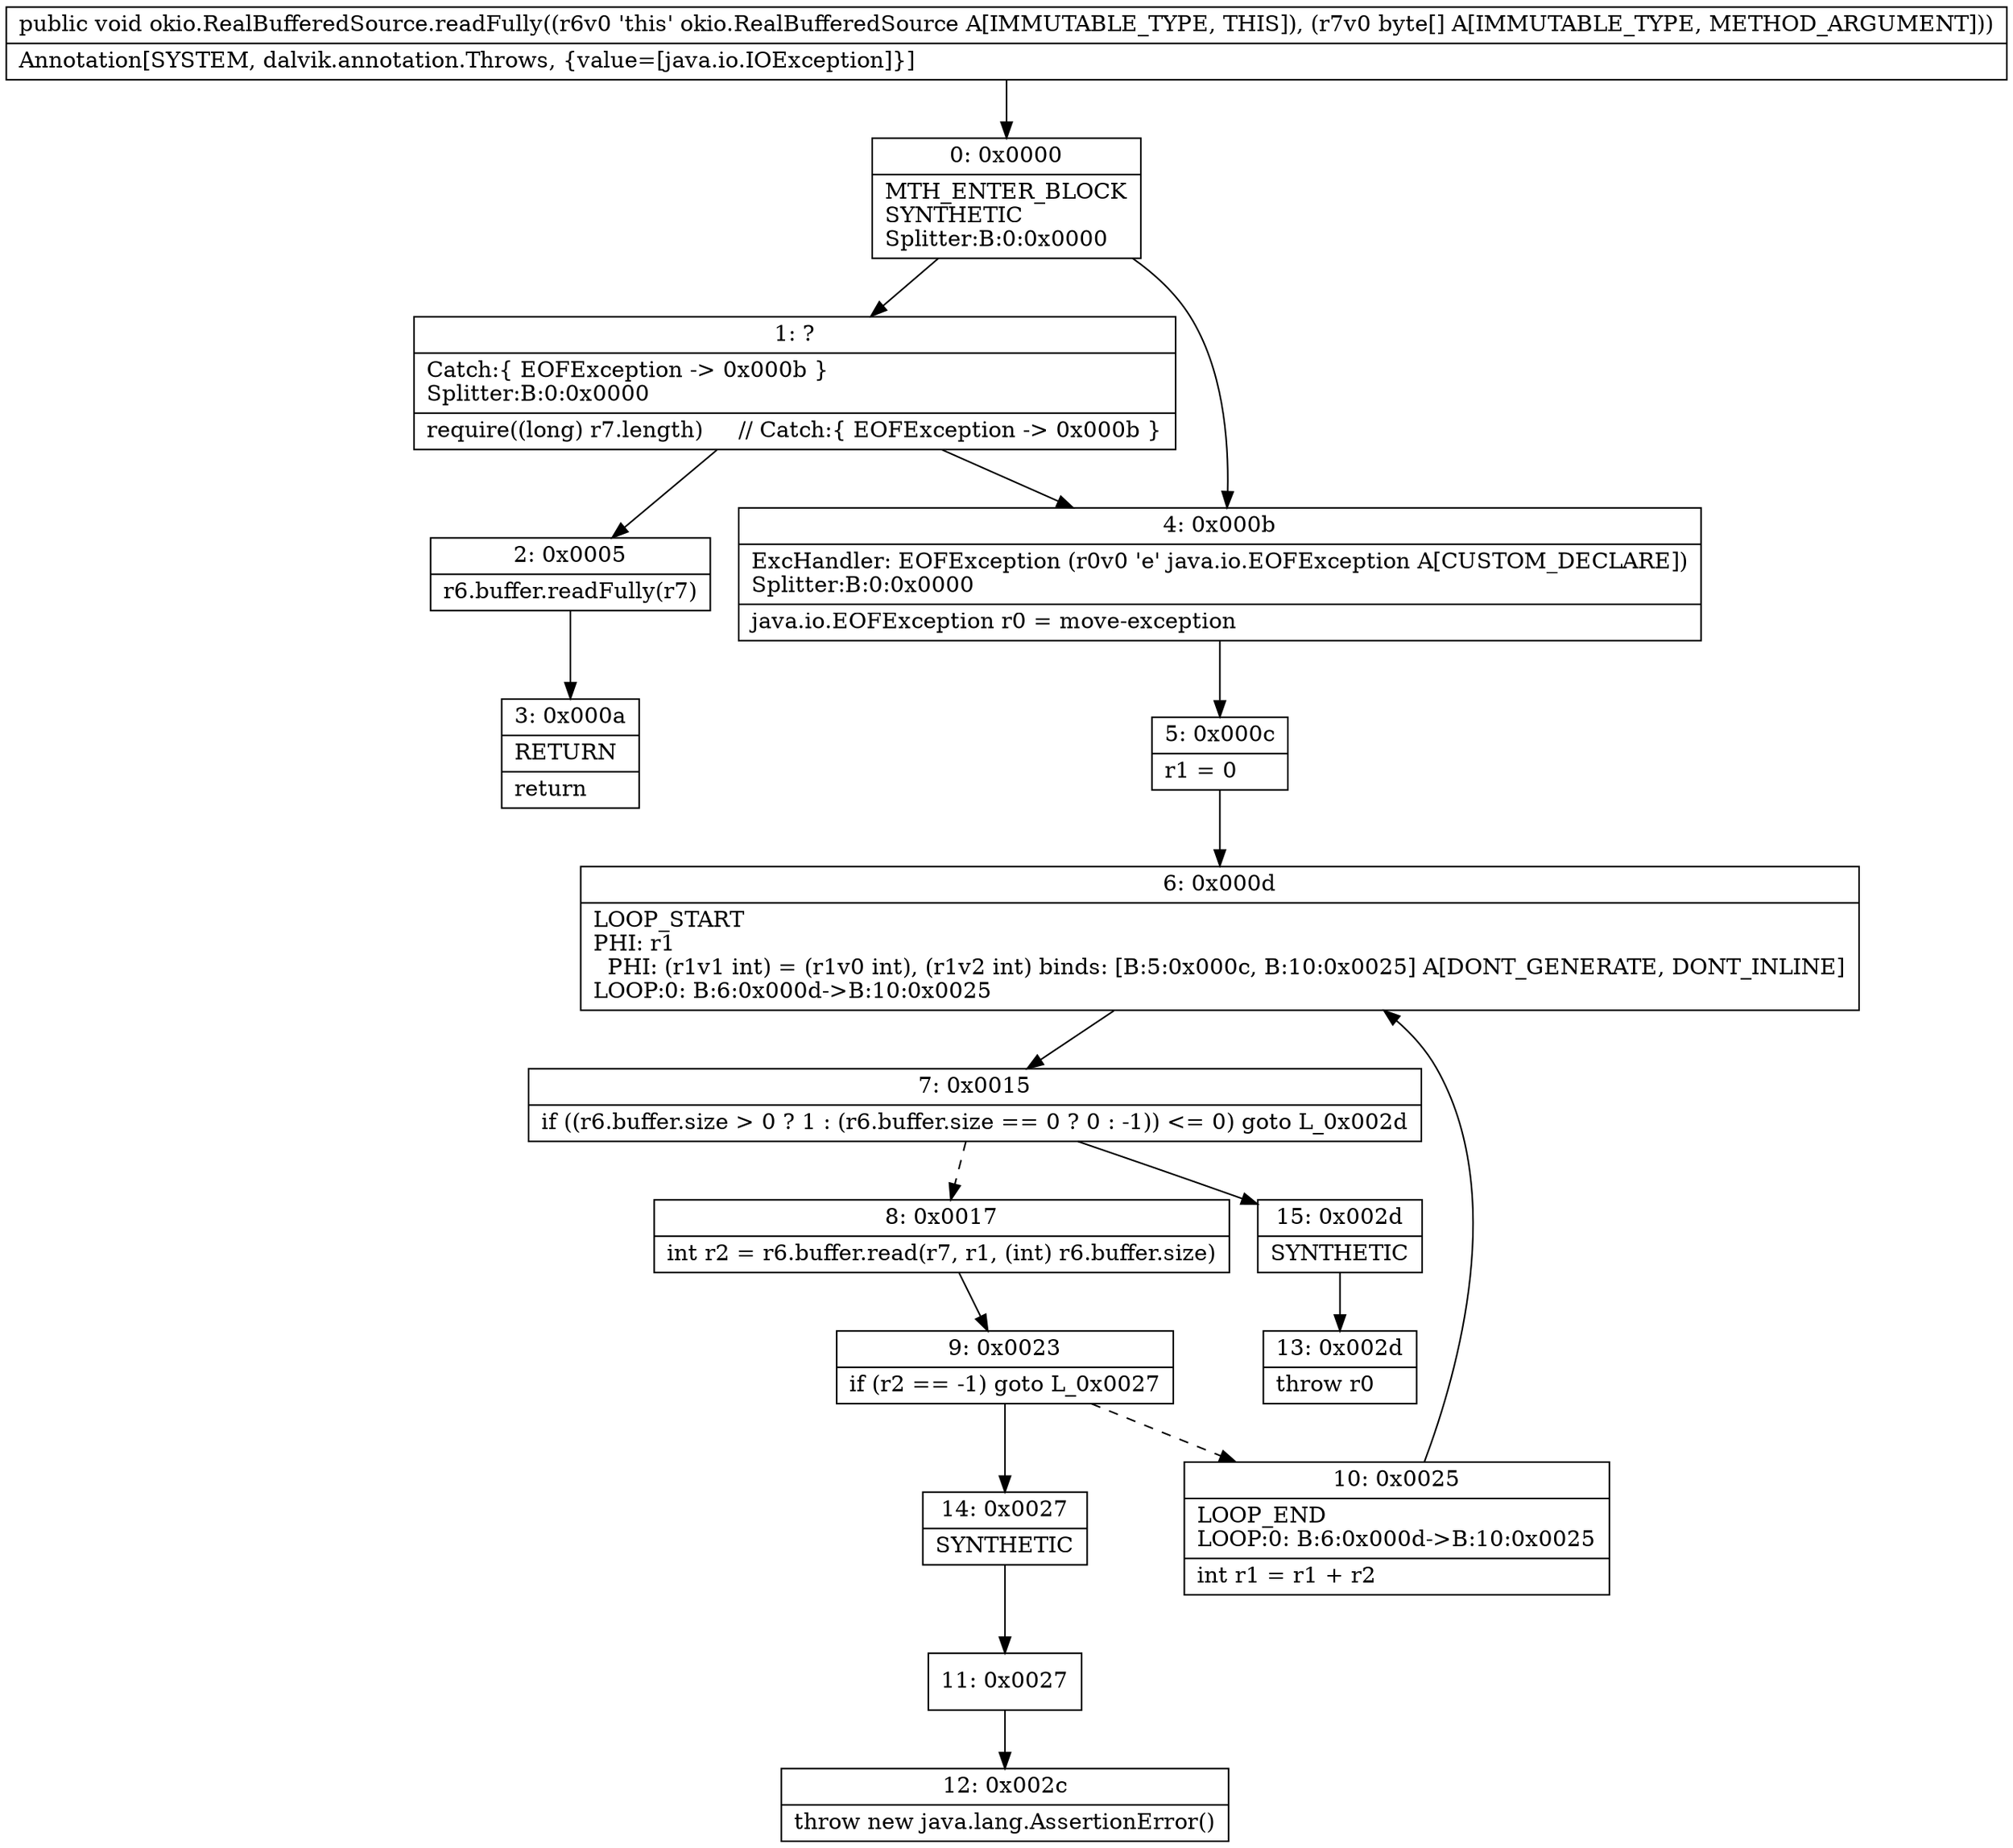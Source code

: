 digraph "CFG forokio.RealBufferedSource.readFully([B)V" {
Node_0 [shape=record,label="{0\:\ 0x0000|MTH_ENTER_BLOCK\lSYNTHETIC\lSplitter:B:0:0x0000\l}"];
Node_1 [shape=record,label="{1\:\ ?|Catch:\{ EOFException \-\> 0x000b \}\lSplitter:B:0:0x0000\l|require((long) r7.length)     \/\/ Catch:\{ EOFException \-\> 0x000b \}\l}"];
Node_2 [shape=record,label="{2\:\ 0x0005|r6.buffer.readFully(r7)\l}"];
Node_3 [shape=record,label="{3\:\ 0x000a|RETURN\l|return\l}"];
Node_4 [shape=record,label="{4\:\ 0x000b|ExcHandler: EOFException (r0v0 'e' java.io.EOFException A[CUSTOM_DECLARE])\lSplitter:B:0:0x0000\l|java.io.EOFException r0 = move\-exception\l}"];
Node_5 [shape=record,label="{5\:\ 0x000c|r1 = 0\l}"];
Node_6 [shape=record,label="{6\:\ 0x000d|LOOP_START\lPHI: r1 \l  PHI: (r1v1 int) = (r1v0 int), (r1v2 int) binds: [B:5:0x000c, B:10:0x0025] A[DONT_GENERATE, DONT_INLINE]\lLOOP:0: B:6:0x000d\-\>B:10:0x0025\l}"];
Node_7 [shape=record,label="{7\:\ 0x0015|if ((r6.buffer.size \> 0 ? 1 : (r6.buffer.size == 0 ? 0 : \-1)) \<= 0) goto L_0x002d\l}"];
Node_8 [shape=record,label="{8\:\ 0x0017|int r2 = r6.buffer.read(r7, r1, (int) r6.buffer.size)\l}"];
Node_9 [shape=record,label="{9\:\ 0x0023|if (r2 == \-1) goto L_0x0027\l}"];
Node_10 [shape=record,label="{10\:\ 0x0025|LOOP_END\lLOOP:0: B:6:0x000d\-\>B:10:0x0025\l|int r1 = r1 + r2\l}"];
Node_11 [shape=record,label="{11\:\ 0x0027}"];
Node_12 [shape=record,label="{12\:\ 0x002c|throw new java.lang.AssertionError()\l}"];
Node_13 [shape=record,label="{13\:\ 0x002d|throw r0\l}"];
Node_14 [shape=record,label="{14\:\ 0x0027|SYNTHETIC\l}"];
Node_15 [shape=record,label="{15\:\ 0x002d|SYNTHETIC\l}"];
MethodNode[shape=record,label="{public void okio.RealBufferedSource.readFully((r6v0 'this' okio.RealBufferedSource A[IMMUTABLE_TYPE, THIS]), (r7v0 byte[] A[IMMUTABLE_TYPE, METHOD_ARGUMENT]))  | Annotation[SYSTEM, dalvik.annotation.Throws, \{value=[java.io.IOException]\}]\l}"];
MethodNode -> Node_0;
Node_0 -> Node_1;
Node_0 -> Node_4;
Node_1 -> Node_2;
Node_1 -> Node_4;
Node_2 -> Node_3;
Node_4 -> Node_5;
Node_5 -> Node_6;
Node_6 -> Node_7;
Node_7 -> Node_8[style=dashed];
Node_7 -> Node_15;
Node_8 -> Node_9;
Node_9 -> Node_10[style=dashed];
Node_9 -> Node_14;
Node_10 -> Node_6;
Node_11 -> Node_12;
Node_14 -> Node_11;
Node_15 -> Node_13;
}

